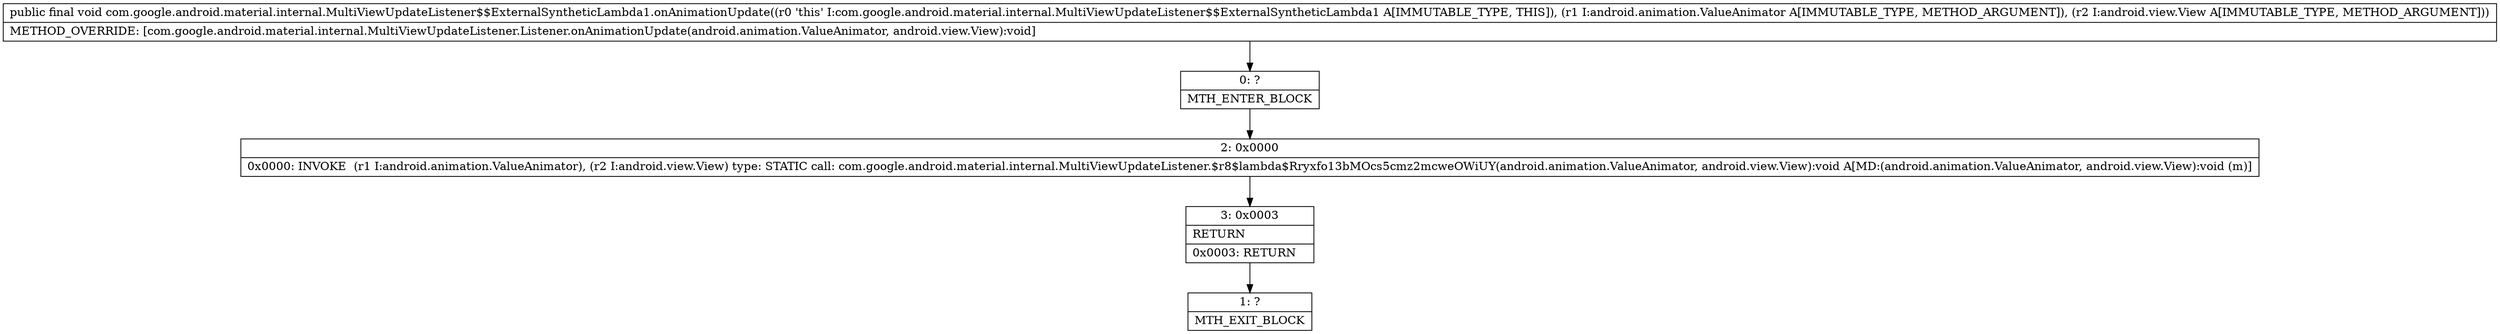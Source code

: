 digraph "CFG forcom.google.android.material.internal.MultiViewUpdateListener$$ExternalSyntheticLambda1.onAnimationUpdate(Landroid\/animation\/ValueAnimator;Landroid\/view\/View;)V" {
Node_0 [shape=record,label="{0\:\ ?|MTH_ENTER_BLOCK\l}"];
Node_2 [shape=record,label="{2\:\ 0x0000|0x0000: INVOKE  (r1 I:android.animation.ValueAnimator), (r2 I:android.view.View) type: STATIC call: com.google.android.material.internal.MultiViewUpdateListener.$r8$lambda$Rryxfo13bMOcs5cmz2mcweOWiUY(android.animation.ValueAnimator, android.view.View):void A[MD:(android.animation.ValueAnimator, android.view.View):void (m)]\l}"];
Node_3 [shape=record,label="{3\:\ 0x0003|RETURN\l|0x0003: RETURN   \l}"];
Node_1 [shape=record,label="{1\:\ ?|MTH_EXIT_BLOCK\l}"];
MethodNode[shape=record,label="{public final void com.google.android.material.internal.MultiViewUpdateListener$$ExternalSyntheticLambda1.onAnimationUpdate((r0 'this' I:com.google.android.material.internal.MultiViewUpdateListener$$ExternalSyntheticLambda1 A[IMMUTABLE_TYPE, THIS]), (r1 I:android.animation.ValueAnimator A[IMMUTABLE_TYPE, METHOD_ARGUMENT]), (r2 I:android.view.View A[IMMUTABLE_TYPE, METHOD_ARGUMENT]))  | METHOD_OVERRIDE: [com.google.android.material.internal.MultiViewUpdateListener.Listener.onAnimationUpdate(android.animation.ValueAnimator, android.view.View):void]\l}"];
MethodNode -> Node_0;Node_0 -> Node_2;
Node_2 -> Node_3;
Node_3 -> Node_1;
}

